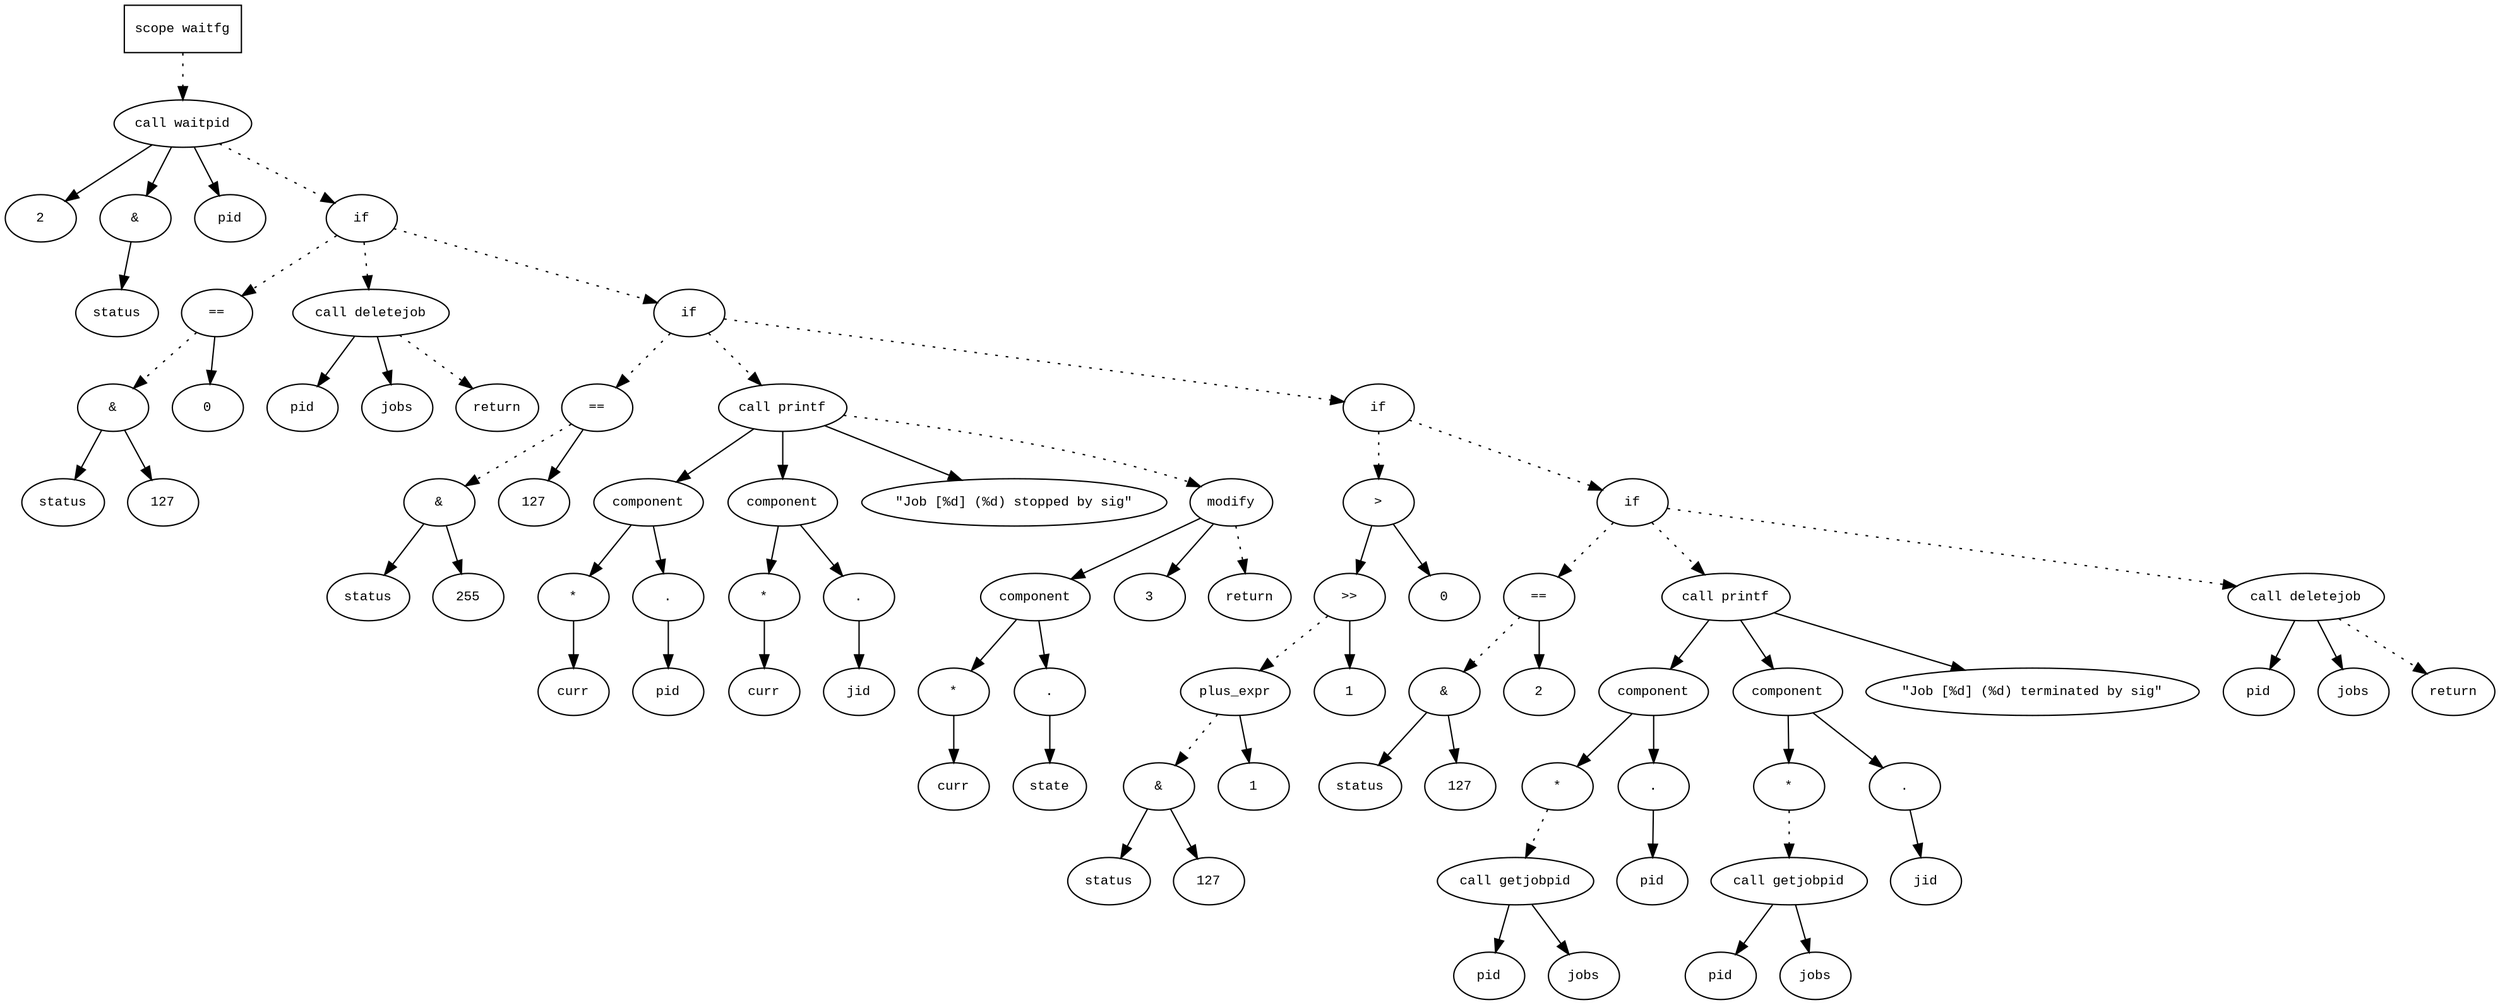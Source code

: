 digraph AST {
  graph [fontname="Times New Roman",fontsize=10];
  node  [fontname="Courier New",fontsize=10];
  edge  [fontname="Times New Roman",fontsize=10];

  node1 [label="scope waitfg",shape=box];
  node2 [label="call waitpid",shape=ellipse];
  node3 [label="2",shape=ellipse];
  node2 -> node3;
  node4 [label="&",shape=ellipse];
  node2 -> node4;
  node5 [label="status",shape=ellipse];
  node4 -> node5;
  node6 [label="pid",shape=ellipse];
  node2 -> node6;
  node1 -> node2 [style=dotted];
  node7 [label="if",shape=ellipse];
  node2 -> node7 [style=dotted];
  node8 [label="==",shape=ellipse];
  node9 [label="&",shape=ellipse];
  node10 [label="status",shape=ellipse];
  node9 -> node10;
  node11 [label="127",shape=ellipse];
  node9 -> node11;
  node8 -> node9 [style=dotted];
  node12 [label="0",shape=ellipse];
  node8 -> node12;
  node7 -> node8 [style=dotted];
  node13 [label="call deletejob",shape=ellipse];
  node14 [label="pid",shape=ellipse];
  node13 -> node14;
  node15 [label="jobs",shape=ellipse];
  node13 -> node15;
  node7 -> node13 [style=dotted];
  node16 [label="return",shape=ellipse];
  node13 -> node16 [style=dotted];
  node17 [label="if",shape=ellipse];
  node7 -> node17 [style=dotted];
  node18 [label="==",shape=ellipse];
  node19 [label="&",shape=ellipse];
  node20 [label="status",shape=ellipse];
  node19 -> node20;
  node21 [label="255",shape=ellipse];
  node19 -> node21;
  node18 -> node19 [style=dotted];
  node22 [label="127",shape=ellipse];
  node18 -> node22;
  node17 -> node18 [style=dotted];
  node23 [label="call printf",shape=ellipse];
  node24 [label="component",shape=ellipse];
  node23 -> node24;
  node25 [label="*",shape=ellipse];
  node26 [label="curr",shape=ellipse];
  node25 -> node26;
  node24 -> node25;
  node27 [label=".",shape=ellipse];
  node24 -> node27;
  node28 [label="pid",shape=ellipse];
  node27 -> node28;
  node29 [label="component",shape=ellipse];
  node23 -> node29;
  node30 [label="*",shape=ellipse];
  node31 [label="curr",shape=ellipse];
  node30 -> node31;
  node29 -> node30;
  node32 [label=".",shape=ellipse];
  node29 -> node32;
  node33 [label="jid",shape=ellipse];
  node32 -> node33;
  node34 [label="\"Job [%d] (%d) stopped by sig\"",shape=ellipse];
  node23 -> node34;
  node17 -> node23 [style=dotted];
  node35 [label="modify",shape=ellipse];
  node36 [label="component",shape=ellipse];
  node35 -> node36;
  node37 [label="*",shape=ellipse];
  node38 [label="curr",shape=ellipse];
  node37 -> node38;
  node36 -> node37;
  node39 [label=".",shape=ellipse];
  node36 -> node39;
  node40 [label="state",shape=ellipse];
  node39 -> node40;
  node41 [label="3",shape=ellipse];
  node35 -> node41;
  node23 -> node35 [style=dotted];
  node42 [label="return",shape=ellipse];
  node35 -> node42 [style=dotted];
  node43 [label="if",shape=ellipse];
  node17 -> node43 [style=dotted];
  node44 [label=">",shape=ellipse];
  node45 [label=">>",shape=ellipse];
  node46 [label="plus_expr",shape=ellipse];
  node47 [label="&",shape=ellipse];
  node48 [label="status",shape=ellipse];
  node47 -> node48;
  node49 [label="127",shape=ellipse];
  node47 -> node49;
  node46 -> node47 [style=dotted];
  node50 [label="1",shape=ellipse];
  node46 -> node50;
  node45 -> node46 [style=dotted];
  node51 [label="1",shape=ellipse];
  node45 -> node51;
  node44 -> node45;
  node52 [label="0",shape=ellipse];
  node44 -> node52;
  node43 -> node44 [style=dotted];
  node53 [label="if",shape=ellipse];
  node43 -> node53 [style=dotted];
  node54 [label="==",shape=ellipse];
  node55 [label="&",shape=ellipse];
  node56 [label="status",shape=ellipse];
  node55 -> node56;
  node57 [label="127",shape=ellipse];
  node55 -> node57;
  node54 -> node55 [style=dotted];
  node58 [label="2",shape=ellipse];
  node54 -> node58;
  node53 -> node54 [style=dotted];
  node59 [label="call printf",shape=ellipse];
  node60 [label="component",shape=ellipse];
  node59 -> node60;
  node61 [label="*",shape=ellipse];
  node62 [label="call getjobpid",shape=ellipse];
  node63 [label="pid",shape=ellipse];
  node62 -> node63;
  node64 [label="jobs",shape=ellipse];
  node62 -> node64;
  node61 -> node62 [style=dotted];
  node60 -> node61;
  node65 [label=".",shape=ellipse];
  node60 -> node65;
  node66 [label="pid",shape=ellipse];
  node65 -> node66;
  node67 [label="component",shape=ellipse];
  node59 -> node67;
  node68 [label="*",shape=ellipse];
  node69 [label="call getjobpid",shape=ellipse];
  node70 [label="pid",shape=ellipse];
  node69 -> node70;
  node71 [label="jobs",shape=ellipse];
  node69 -> node71;
  node68 -> node69 [style=dotted];
  node67 -> node68;
  node72 [label=".",shape=ellipse];
  node67 -> node72;
  node73 [label="jid",shape=ellipse];
  node72 -> node73;
  node74 [label="\"Job [%d] (%d) terminated by sig\"",shape=ellipse];
  node59 -> node74;
  node53 -> node59 [style=dotted];
  node75 [label="call deletejob",shape=ellipse];
  node76 [label="pid",shape=ellipse];
  node75 -> node76;
  node77 [label="jobs",shape=ellipse];
  node75 -> node77;
  node53 -> node75 [style=dotted];
  node78 [label="return",shape=ellipse];
  node75 -> node78 [style=dotted];
} 